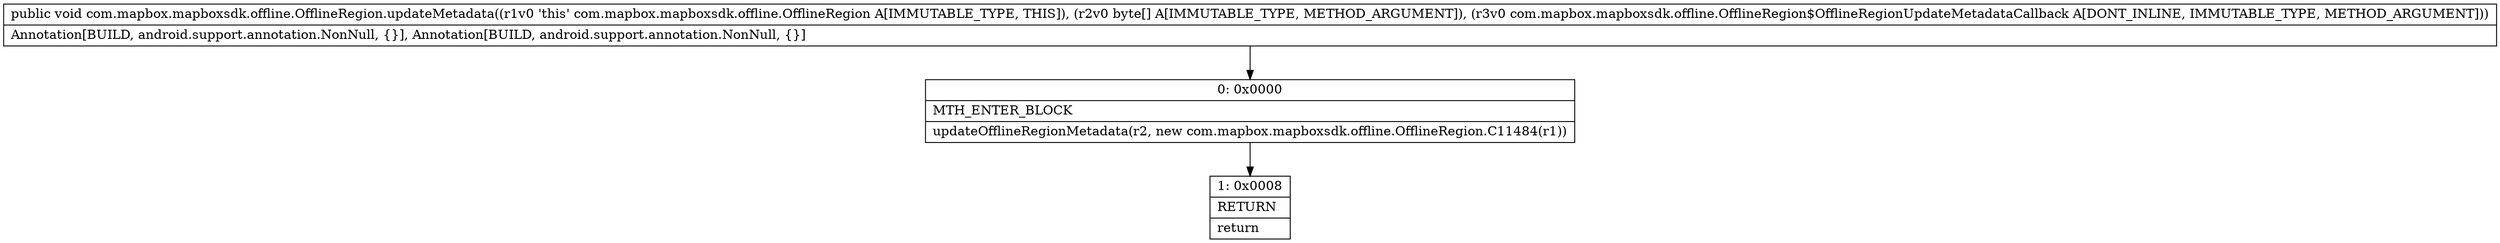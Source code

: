 digraph "CFG forcom.mapbox.mapboxsdk.offline.OfflineRegion.updateMetadata([BLcom\/mapbox\/mapboxsdk\/offline\/OfflineRegion$OfflineRegionUpdateMetadataCallback;)V" {
Node_0 [shape=record,label="{0\:\ 0x0000|MTH_ENTER_BLOCK\l|updateOfflineRegionMetadata(r2, new com.mapbox.mapboxsdk.offline.OfflineRegion.C11484(r1))\l}"];
Node_1 [shape=record,label="{1\:\ 0x0008|RETURN\l|return\l}"];
MethodNode[shape=record,label="{public void com.mapbox.mapboxsdk.offline.OfflineRegion.updateMetadata((r1v0 'this' com.mapbox.mapboxsdk.offline.OfflineRegion A[IMMUTABLE_TYPE, THIS]), (r2v0 byte[] A[IMMUTABLE_TYPE, METHOD_ARGUMENT]), (r3v0 com.mapbox.mapboxsdk.offline.OfflineRegion$OfflineRegionUpdateMetadataCallback A[DONT_INLINE, IMMUTABLE_TYPE, METHOD_ARGUMENT]))  | Annotation[BUILD, android.support.annotation.NonNull, \{\}], Annotation[BUILD, android.support.annotation.NonNull, \{\}]\l}"];
MethodNode -> Node_0;
Node_0 -> Node_1;
}

